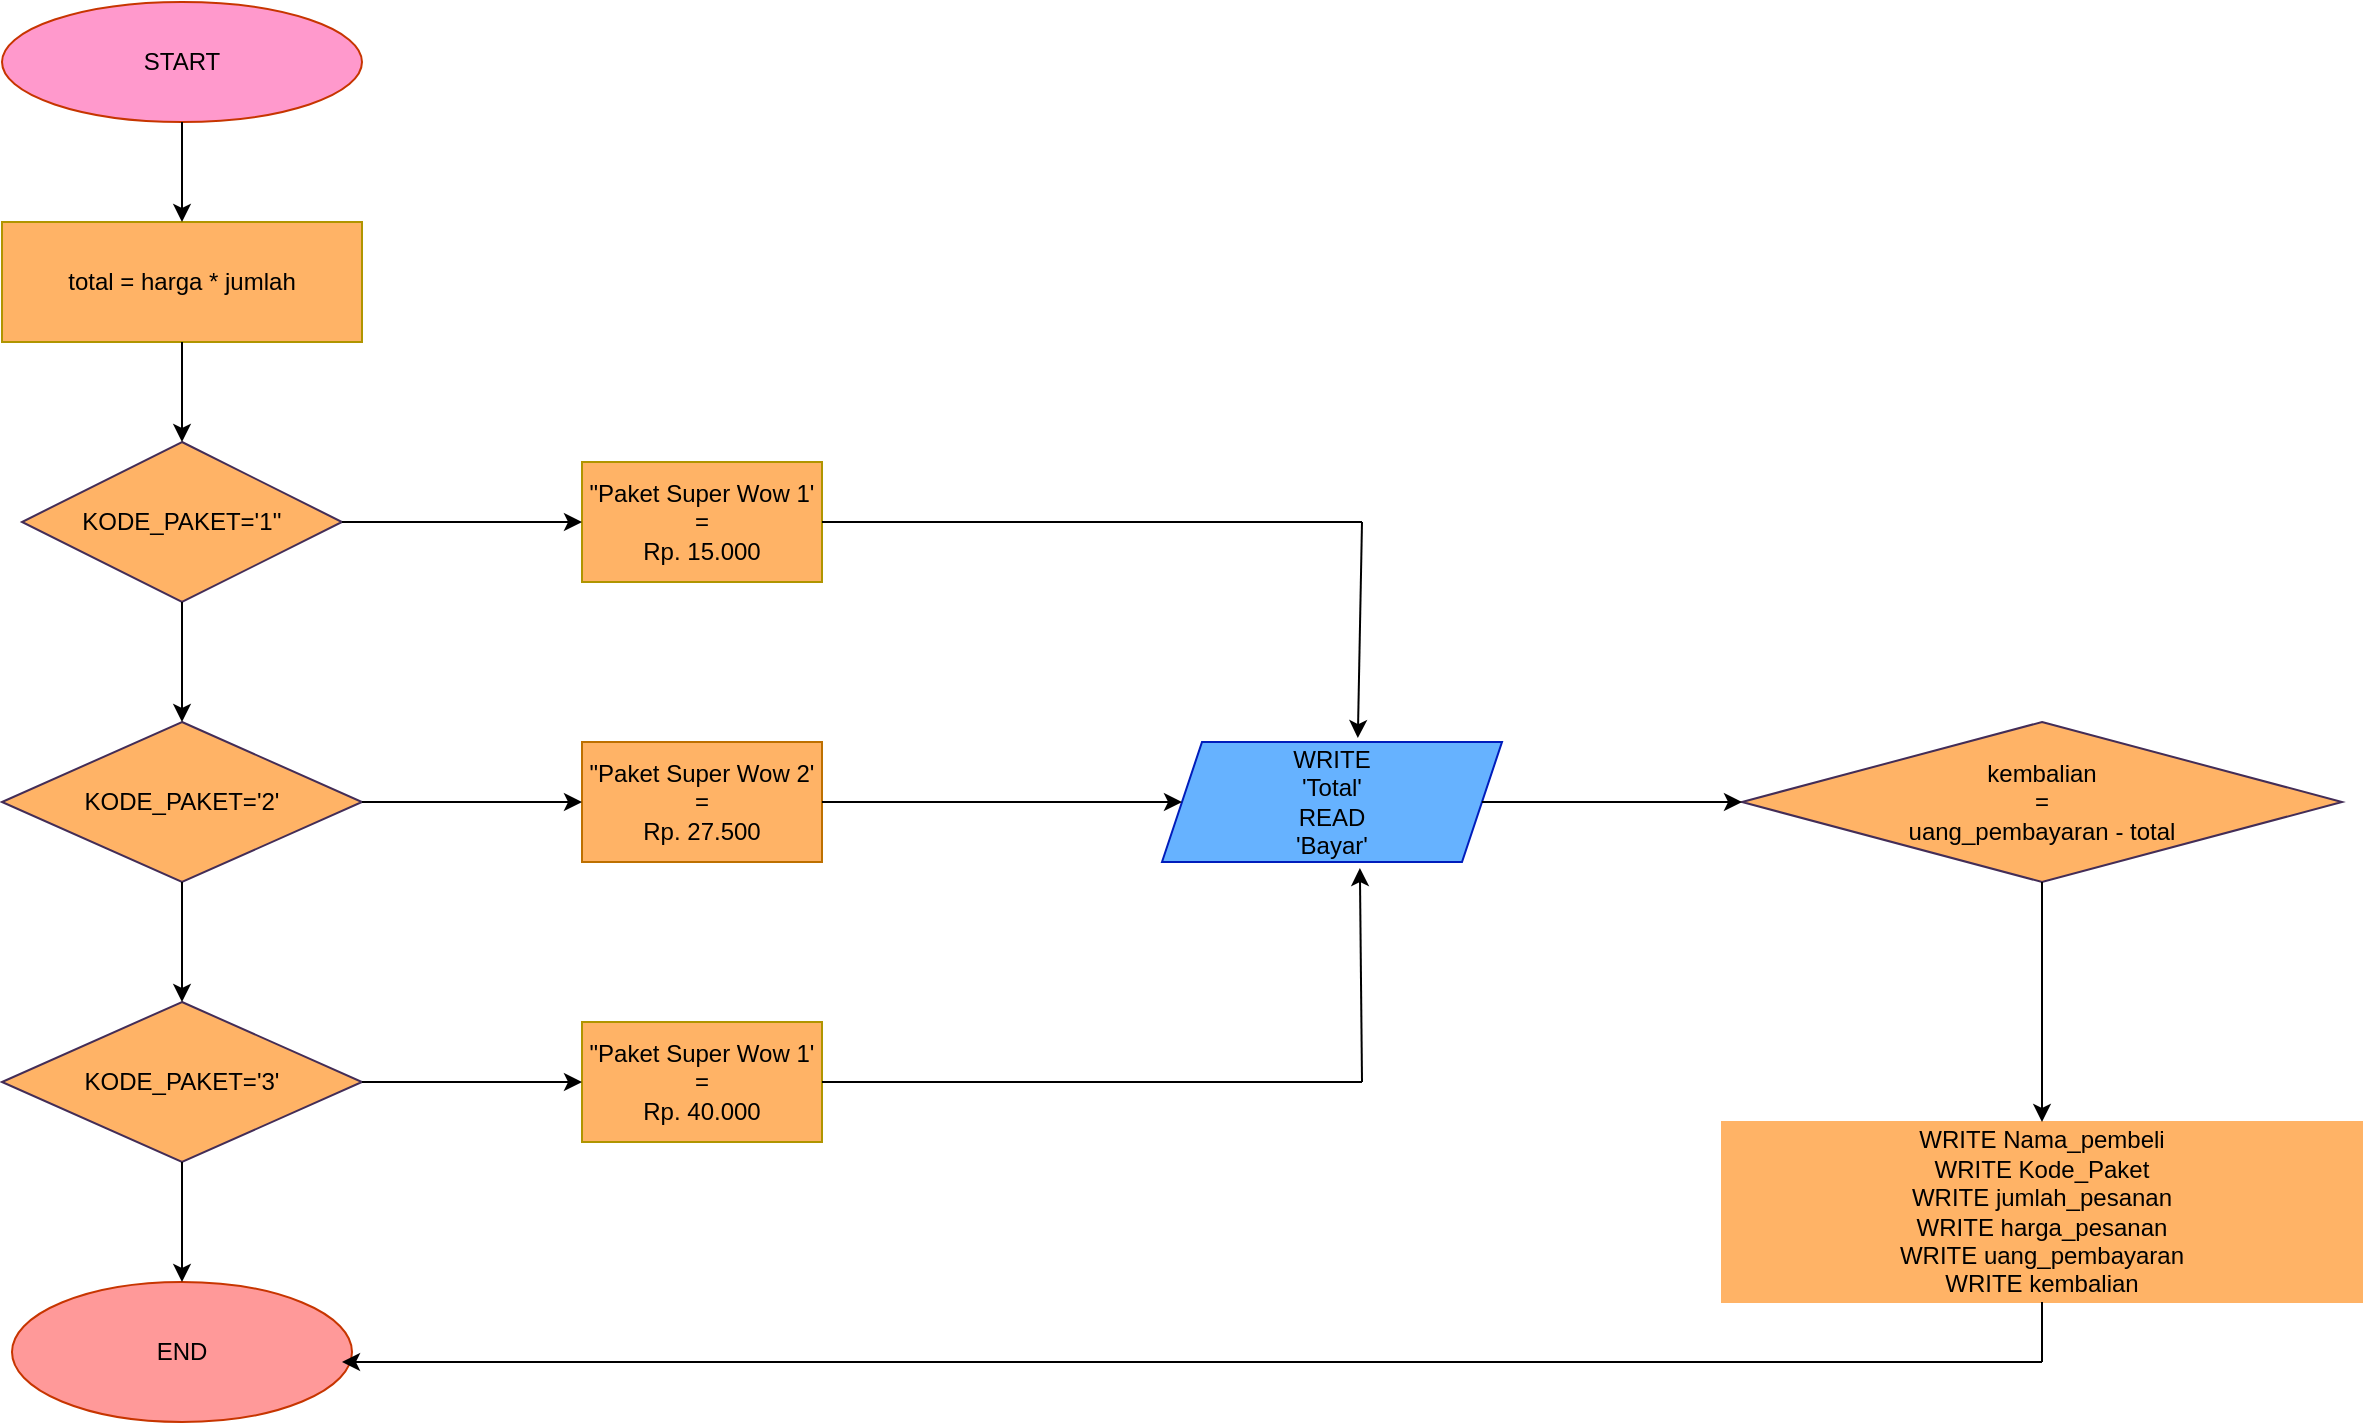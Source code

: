 <mxfile>
    <diagram id="vbL4uRzxYF6oNC6KSm6-" name="Page-1">
        <mxGraphModel dx="615" dy="401" grid="1" gridSize="10" guides="1" tooltips="1" connect="1" arrows="1" fold="1" page="1" pageScale="1" pageWidth="850" pageHeight="1100" math="0" shadow="0">
            <root>
                <mxCell id="0"/>
                <mxCell id="1" parent="0"/>
                <mxCell id="3" value="START" style="ellipse;whiteSpace=wrap;html=1;fillColor=#FF99CC;strokeColor=#C73500;fontColor=#000000;" parent="1" vertex="1">
                    <mxGeometry x="260" y="120" width="180" height="60" as="geometry"/>
                </mxCell>
                <mxCell id="5" value="total = harga * jumlah" style="rounded=0;whiteSpace=wrap;html=1;fillColor=#FFB366;fontColor=#000000;strokeColor=#B09500;" parent="1" vertex="1">
                    <mxGeometry x="260" y="230" width="180" height="60" as="geometry"/>
                </mxCell>
                <mxCell id="6" value="&lt;font color=&quot;#000000&quot;&gt;KODE_PAKET='1''&lt;/font&gt;" style="rhombus;whiteSpace=wrap;html=1;fillColor=#FFB366;fontColor=#ffffff;strokeColor=#432D57;" parent="1" vertex="1">
                    <mxGeometry x="270" y="340" width="160" height="80" as="geometry"/>
                </mxCell>
                <mxCell id="7" value="&lt;span&gt;&lt;font color=&quot;#000000&quot;&gt;KODE_PAKET='2'&lt;/font&gt;&lt;/span&gt;" style="rhombus;whiteSpace=wrap;html=1;fillColor=#FFB366;fontColor=#ffffff;strokeColor=#432D57;" parent="1" vertex="1">
                    <mxGeometry x="260" y="480" width="180" height="80" as="geometry"/>
                </mxCell>
                <mxCell id="8" value="&lt;span&gt;&lt;font color=&quot;#000000&quot;&gt;KODE_PAKET='3'&lt;/font&gt;&lt;/span&gt;" style="rhombus;whiteSpace=wrap;html=1;fillColor=#FFB366;fontColor=#ffffff;strokeColor=#432D57;" parent="1" vertex="1">
                    <mxGeometry x="260" y="620" width="180" height="80" as="geometry"/>
                </mxCell>
                <mxCell id="9" value="END" style="ellipse;whiteSpace=wrap;html=1;fillColor=#FF9999;fontColor=#000000;strokeColor=#C73500;" parent="1" vertex="1">
                    <mxGeometry x="265" y="760" width="170" height="70" as="geometry"/>
                </mxCell>
                <mxCell id="10" value="" style="endArrow=classic;html=1;entryX=0.5;entryY=0;entryDx=0;entryDy=0;" parent="1" target="5" edge="1">
                    <mxGeometry width="50" height="50" relative="1" as="geometry">
                        <mxPoint x="350" y="180" as="sourcePoint"/>
                        <mxPoint x="400" y="130" as="targetPoint"/>
                    </mxGeometry>
                </mxCell>
                <mxCell id="11" value="" style="endArrow=classic;html=1;entryX=0.5;entryY=0;entryDx=0;entryDy=0;" parent="1" target="6" edge="1">
                    <mxGeometry width="50" height="50" relative="1" as="geometry">
                        <mxPoint x="350" y="290" as="sourcePoint"/>
                        <mxPoint x="400" y="240" as="targetPoint"/>
                    </mxGeometry>
                </mxCell>
                <mxCell id="12" value="" style="endArrow=classic;html=1;entryX=0.5;entryY=0;entryDx=0;entryDy=0;" parent="1" target="7" edge="1">
                    <mxGeometry width="50" height="50" relative="1" as="geometry">
                        <mxPoint x="350" y="420" as="sourcePoint"/>
                        <mxPoint x="400" y="370" as="targetPoint"/>
                    </mxGeometry>
                </mxCell>
                <mxCell id="13" value="" style="endArrow=classic;html=1;entryX=0.5;entryY=0;entryDx=0;entryDy=0;" parent="1" target="8" edge="1">
                    <mxGeometry width="50" height="50" relative="1" as="geometry">
                        <mxPoint x="350" y="560" as="sourcePoint"/>
                        <mxPoint x="400" y="510" as="targetPoint"/>
                    </mxGeometry>
                </mxCell>
                <mxCell id="14" value="" style="endArrow=classic;html=1;entryX=0.5;entryY=0;entryDx=0;entryDy=0;" parent="1" target="9" edge="1">
                    <mxGeometry width="50" height="50" relative="1" as="geometry">
                        <mxPoint x="350" y="700" as="sourcePoint"/>
                        <mxPoint x="400" y="650" as="targetPoint"/>
                    </mxGeometry>
                </mxCell>
                <mxCell id="15" value="&quot;Paket Super Wow 1' =&lt;br&gt;Rp. 15.000" style="rounded=0;whiteSpace=wrap;html=1;fillColor=#FFB366;fontColor=#000000;strokeColor=#B09500;" parent="1" vertex="1">
                    <mxGeometry x="550" y="350" width="120" height="60" as="geometry"/>
                </mxCell>
                <mxCell id="16" value="&quot;Paket Super Wow 2' =&lt;br&gt;Rp. 27.500" style="rounded=0;whiteSpace=wrap;html=1;fillColor=#FFB366;fontColor=#000000;strokeColor=#BD7000;" parent="1" vertex="1">
                    <mxGeometry x="550" y="490" width="120" height="60" as="geometry"/>
                </mxCell>
                <mxCell id="17" value="&quot;Paket Super Wow 1' =&lt;br&gt;Rp. 40.000" style="rounded=0;whiteSpace=wrap;html=1;fillColor=#FFB366;fontColor=#000000;strokeColor=#B09500;" parent="1" vertex="1">
                    <mxGeometry x="550" y="630" width="120" height="60" as="geometry"/>
                </mxCell>
                <mxCell id="18" value="" style="endArrow=classic;html=1;entryX=0;entryY=0.5;entryDx=0;entryDy=0;" parent="1" target="15" edge="1">
                    <mxGeometry width="50" height="50" relative="1" as="geometry">
                        <mxPoint x="430" y="380" as="sourcePoint"/>
                        <mxPoint x="480" y="330" as="targetPoint"/>
                    </mxGeometry>
                </mxCell>
                <mxCell id="19" value="" style="endArrow=classic;html=1;entryX=0;entryY=0.5;entryDx=0;entryDy=0;" parent="1" target="16" edge="1">
                    <mxGeometry width="50" height="50" relative="1" as="geometry">
                        <mxPoint x="440" y="520" as="sourcePoint"/>
                        <mxPoint x="490" y="470" as="targetPoint"/>
                    </mxGeometry>
                </mxCell>
                <mxCell id="20" value="" style="endArrow=classic;html=1;entryX=0;entryY=0.5;entryDx=0;entryDy=0;" parent="1" target="17" edge="1">
                    <mxGeometry width="50" height="50" relative="1" as="geometry">
                        <mxPoint x="440" y="660" as="sourcePoint"/>
                        <mxPoint x="490" y="610" as="targetPoint"/>
                    </mxGeometry>
                </mxCell>
                <mxCell id="21" value="&lt;font color=&quot;#000000&quot;&gt;WRITE&lt;br&gt;'Total'&lt;br&gt;READ&lt;br&gt;'Bayar'&lt;/font&gt;" style="shape=parallelogram;perimeter=parallelogramPerimeter;whiteSpace=wrap;html=1;fixedSize=1;fillColor=#66B2FF;fontColor=#ffffff;strokeColor=#001DBC;" parent="1" vertex="1">
                    <mxGeometry x="840" y="490" width="170" height="60" as="geometry"/>
                </mxCell>
                <mxCell id="22" value="" style="endArrow=classic;html=1;" parent="1" target="21" edge="1">
                    <mxGeometry width="50" height="50" relative="1" as="geometry">
                        <mxPoint x="670" y="520" as="sourcePoint"/>
                        <mxPoint x="720" y="470" as="targetPoint"/>
                    </mxGeometry>
                </mxCell>
                <mxCell id="23" value="" style="endArrow=none;html=1;" parent="1" edge="1">
                    <mxGeometry width="50" height="50" relative="1" as="geometry">
                        <mxPoint x="670" y="380" as="sourcePoint"/>
                        <mxPoint x="940" y="380" as="targetPoint"/>
                    </mxGeometry>
                </mxCell>
                <mxCell id="24" value="" style="endArrow=classic;html=1;entryX=0.576;entryY=-0.033;entryDx=0;entryDy=0;entryPerimeter=0;" parent="1" target="21" edge="1">
                    <mxGeometry width="50" height="50" relative="1" as="geometry">
                        <mxPoint x="940" y="380" as="sourcePoint"/>
                        <mxPoint x="990" y="330" as="targetPoint"/>
                    </mxGeometry>
                </mxCell>
                <mxCell id="25" value="" style="endArrow=none;html=1;" parent="1" edge="1">
                    <mxGeometry width="50" height="50" relative="1" as="geometry">
                        <mxPoint x="670" y="660" as="sourcePoint"/>
                        <mxPoint x="940" y="660" as="targetPoint"/>
                    </mxGeometry>
                </mxCell>
                <mxCell id="26" value="" style="endArrow=classic;html=1;entryX=0.582;entryY=1.05;entryDx=0;entryDy=0;entryPerimeter=0;" parent="1" target="21" edge="1">
                    <mxGeometry width="50" height="50" relative="1" as="geometry">
                        <mxPoint x="940" y="660" as="sourcePoint"/>
                        <mxPoint x="990" y="610" as="targetPoint"/>
                    </mxGeometry>
                </mxCell>
                <mxCell id="27" value="&lt;font color=&quot;#000000&quot;&gt;kembalian&lt;br&gt;=&lt;br&gt;uang_pembayaran - total&lt;/font&gt;" style="rhombus;whiteSpace=wrap;html=1;fillColor=#FFB366;fontColor=#ffffff;strokeColor=#432D57;" parent="1" vertex="1">
                    <mxGeometry x="1130" y="480" width="300" height="80" as="geometry"/>
                </mxCell>
                <mxCell id="29" value="WRITE Nama_pembeli&lt;br&gt;WRITE Kode_Paket&lt;br&gt;WRITE jumlah_pesanan&lt;br&gt;WRITE harga_pesanan&lt;br&gt;WRITE uang_pembayaran&lt;br&gt;WRITE kembalian" style="rounded=0;whiteSpace=wrap;html=1;fillColor=#FFB366;fontColor=#000000;strokeColor=#FFB366;" parent="1" vertex="1">
                    <mxGeometry x="1120" y="680" width="320" height="90" as="geometry"/>
                </mxCell>
                <mxCell id="30" value="" style="endArrow=classic;html=1;entryX=0;entryY=0.5;entryDx=0;entryDy=0;" parent="1" target="27" edge="1">
                    <mxGeometry width="50" height="50" relative="1" as="geometry">
                        <mxPoint x="1000" y="520" as="sourcePoint"/>
                        <mxPoint x="1050" y="470" as="targetPoint"/>
                    </mxGeometry>
                </mxCell>
                <mxCell id="31" value="" style="endArrow=classic;html=1;entryX=0.5;entryY=0;entryDx=0;entryDy=0;" parent="1" target="29" edge="1">
                    <mxGeometry width="50" height="50" relative="1" as="geometry">
                        <mxPoint x="1280" y="560" as="sourcePoint"/>
                        <mxPoint x="1330" y="510" as="targetPoint"/>
                    </mxGeometry>
                </mxCell>
                <mxCell id="32" value="" style="endArrow=none;html=1;" parent="1" edge="1">
                    <mxGeometry width="50" height="50" relative="1" as="geometry">
                        <mxPoint x="1280" y="800" as="sourcePoint"/>
                        <mxPoint x="1280" y="770" as="targetPoint"/>
                    </mxGeometry>
                </mxCell>
                <mxCell id="33" value="" style="endArrow=classic;html=1;" parent="1" edge="1">
                    <mxGeometry width="50" height="50" relative="1" as="geometry">
                        <mxPoint x="1280" y="800" as="sourcePoint"/>
                        <mxPoint x="430" y="800" as="targetPoint"/>
                    </mxGeometry>
                </mxCell>
            </root>
        </mxGraphModel>
    </diagram>
</mxfile>